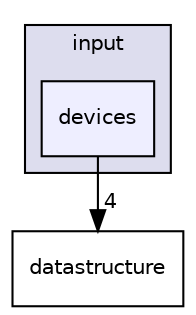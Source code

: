 digraph "interfaces/api/input/devices" {
  compound=true
  node [ fontsize="10", fontname="Helvetica"];
  edge [ labelfontsize="10", labelfontname="Helvetica"];
  subgraph clusterdir_ce220005e573b530971a540db913291c {
    graph [ bgcolor="#ddddee", pencolor="black", label="input" fontname="Helvetica", fontsize="10", URL="dir_ce220005e573b530971a540db913291c.html"]
  dir_1bff30f5cab08762b3a79c634079da05 [shape=box, label="devices", style="filled", fillcolor="#eeeeff", pencolor="black", URL="dir_1bff30f5cab08762b3a79c634079da05.html"];
  }
  dir_3163639002ef67c6c12f1b2ccf7afca4 [shape=box label="datastructure" URL="dir_3163639002ef67c6c12f1b2ccf7afca4.html"];
  dir_1bff30f5cab08762b3a79c634079da05->dir_3163639002ef67c6c12f1b2ccf7afca4 [headlabel="4", labeldistance=1.5 headhref="dir_000008_000023.html"];
}
